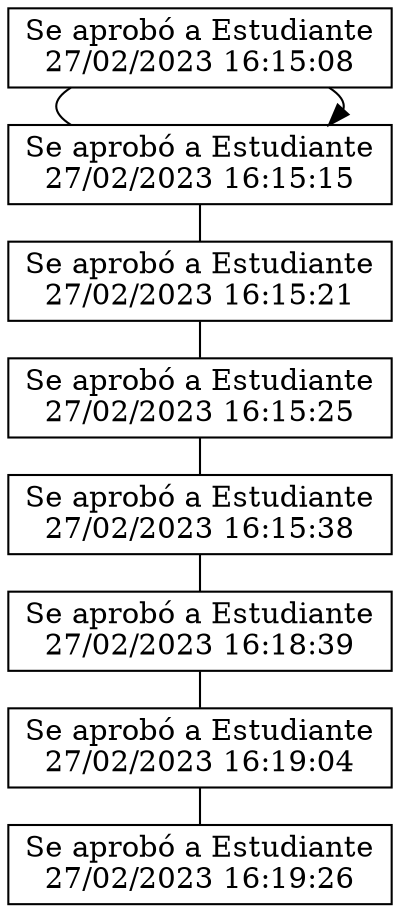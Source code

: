 digraph {
rankdir=LR;
node [shape=box]
{rank=same "Se aprobó a Estudiante
27/02/2023 16:15:08" -> "Se aprobó a Estudiante
27/02/2023 16:15:15""Se aprobó a Estudiante
27/02/2023 16:15:21""Se aprobó a Estudiante
27/02/2023 16:15:25""Se aprobó a Estudiante
27/02/2023 16:15:38""Se aprobó a Estudiante
27/02/2023 16:18:39""Se aprobó a Estudiante
27/02/2023 16:19:04""Se aprobó a Estudiante
27/02/2023 16:19:26"}
edge [dir=none]
{rank=same "Se aprobó a Estudiante
27/02/2023 16:15:08" -> "Se aprobó a Estudiante
27/02/2023 16:15:15" -> "Se aprobó a Estudiante
27/02/2023 16:15:21" -> "Se aprobó a Estudiante
27/02/2023 16:15:25" -> "Se aprobó a Estudiante
27/02/2023 16:15:38" -> "Se aprobó a Estudiante
27/02/2023 16:18:39" -> "Se aprobó a Estudiante
27/02/2023 16:19:04" -> "Se aprobó a Estudiante
27/02/2023 16:19:26"}
}

